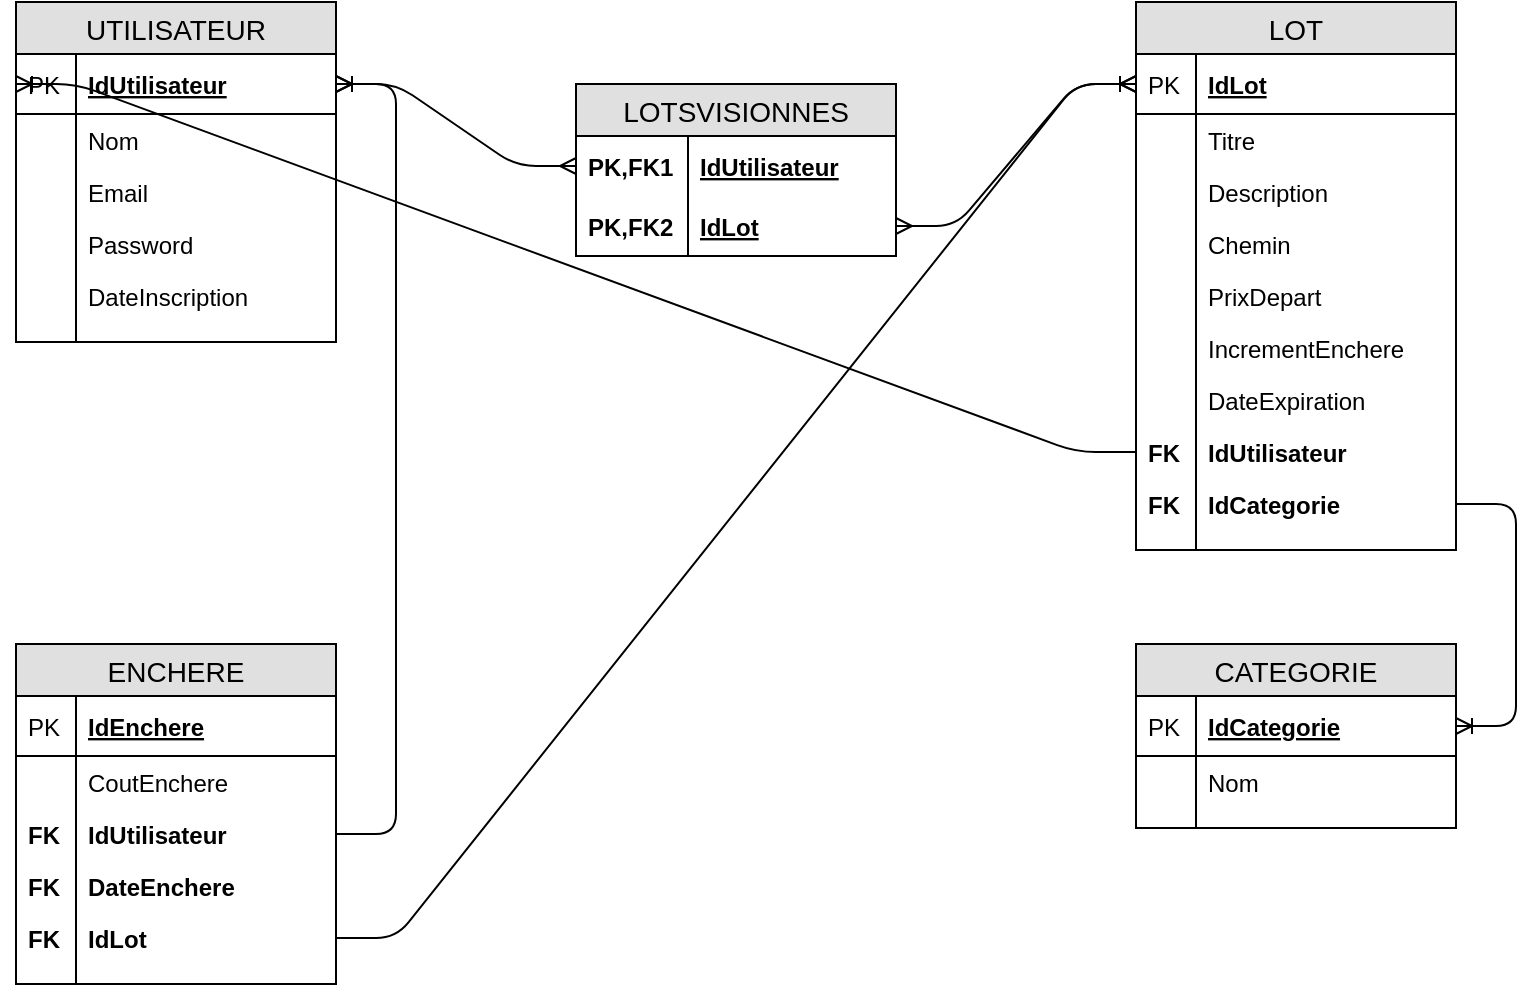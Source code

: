 <mxfile version="10.5.9" type="device"><diagram id="Fphiveci_HbxwPmSs4hA" name="Page-1"><mxGraphModel dx="1253" dy="718" grid="1" gridSize="10" guides="1" tooltips="1" connect="1" arrows="1" fold="1" page="1" pageScale="1" pageWidth="1100" pageHeight="850" math="0" shadow="0"><root><mxCell id="0"/><mxCell id="1" parent="0"/><mxCell id="ftSzxbyCXM3laJ-DhSHj-1" value="UTILISATEUR" style="swimlane;fontStyle=0;childLayout=stackLayout;horizontal=1;startSize=26;fillColor=#e0e0e0;horizontalStack=0;resizeParent=1;resizeParentMax=0;resizeLast=0;collapsible=1;marginBottom=0;swimlaneFillColor=#ffffff;align=center;fontSize=14;" parent="1" vertex="1"><mxGeometry x="40" y="41" width="160" height="170" as="geometry"/></mxCell><mxCell id="ftSzxbyCXM3laJ-DhSHj-2" value="IdUtilisateur" style="shape=partialRectangle;top=0;left=0;right=0;bottom=1;align=left;verticalAlign=middle;fillColor=none;spacingLeft=34;spacingRight=4;overflow=hidden;rotatable=0;points=[[0,0.5],[1,0.5]];portConstraint=eastwest;dropTarget=0;fontStyle=5;fontSize=12;" parent="ftSzxbyCXM3laJ-DhSHj-1" vertex="1"><mxGeometry y="26" width="160" height="30" as="geometry"/></mxCell><mxCell id="ftSzxbyCXM3laJ-DhSHj-3" value="PK" style="shape=partialRectangle;top=0;left=0;bottom=0;fillColor=none;align=left;verticalAlign=middle;spacingLeft=4;spacingRight=4;overflow=hidden;rotatable=0;points=[];portConstraint=eastwest;part=1;fontSize=12;" parent="ftSzxbyCXM3laJ-DhSHj-2" vertex="1" connectable="0"><mxGeometry width="30" height="30" as="geometry"/></mxCell><mxCell id="ftSzxbyCXM3laJ-DhSHj-4" value="Nom" style="shape=partialRectangle;top=0;left=0;right=0;bottom=0;align=left;verticalAlign=top;fillColor=none;spacingLeft=34;spacingRight=4;overflow=hidden;rotatable=0;points=[[0,0.5],[1,0.5]];portConstraint=eastwest;dropTarget=0;fontSize=12;" parent="ftSzxbyCXM3laJ-DhSHj-1" vertex="1"><mxGeometry y="56" width="160" height="26" as="geometry"/></mxCell><mxCell id="ftSzxbyCXM3laJ-DhSHj-5" value="" style="shape=partialRectangle;top=0;left=0;bottom=0;fillColor=none;align=left;verticalAlign=top;spacingLeft=4;spacingRight=4;overflow=hidden;rotatable=0;points=[];portConstraint=eastwest;part=1;fontSize=12;" parent="ftSzxbyCXM3laJ-DhSHj-4" vertex="1" connectable="0"><mxGeometry width="30" height="26" as="geometry"/></mxCell><mxCell id="ftSzxbyCXM3laJ-DhSHj-6" value="Email" style="shape=partialRectangle;top=0;left=0;right=0;bottom=0;align=left;verticalAlign=top;fillColor=none;spacingLeft=34;spacingRight=4;overflow=hidden;rotatable=0;points=[[0,0.5],[1,0.5]];portConstraint=eastwest;dropTarget=0;fontSize=12;" parent="ftSzxbyCXM3laJ-DhSHj-1" vertex="1"><mxGeometry y="82" width="160" height="26" as="geometry"/></mxCell><mxCell id="ftSzxbyCXM3laJ-DhSHj-7" value="" style="shape=partialRectangle;top=0;left=0;bottom=0;fillColor=none;align=left;verticalAlign=top;spacingLeft=4;spacingRight=4;overflow=hidden;rotatable=0;points=[];portConstraint=eastwest;part=1;fontSize=12;" parent="ftSzxbyCXM3laJ-DhSHj-6" vertex="1" connectable="0"><mxGeometry width="30" height="26" as="geometry"/></mxCell><mxCell id="ftSzxbyCXM3laJ-DhSHj-8" value="Password" style="shape=partialRectangle;top=0;left=0;right=0;bottom=0;align=left;verticalAlign=top;fillColor=none;spacingLeft=34;spacingRight=4;overflow=hidden;rotatable=0;points=[[0,0.5],[1,0.5]];portConstraint=eastwest;dropTarget=0;fontSize=12;" parent="ftSzxbyCXM3laJ-DhSHj-1" vertex="1"><mxGeometry y="108" width="160" height="26" as="geometry"/></mxCell><mxCell id="ftSzxbyCXM3laJ-DhSHj-9" value="" style="shape=partialRectangle;top=0;left=0;bottom=0;fillColor=none;align=left;verticalAlign=top;spacingLeft=4;spacingRight=4;overflow=hidden;rotatable=0;points=[];portConstraint=eastwest;part=1;fontSize=12;" parent="ftSzxbyCXM3laJ-DhSHj-8" vertex="1" connectable="0"><mxGeometry width="30" height="26" as="geometry"/></mxCell><mxCell id="ftSzxbyCXM3laJ-DhSHj-12" value="DateInscription" style="shape=partialRectangle;top=0;left=0;right=0;bottom=0;align=left;verticalAlign=top;fillColor=none;spacingLeft=34;spacingRight=4;overflow=hidden;rotatable=0;points=[[0,0.5],[1,0.5]];portConstraint=eastwest;dropTarget=0;fontSize=12;" parent="ftSzxbyCXM3laJ-DhSHj-1" vertex="1"><mxGeometry y="134" width="160" height="26" as="geometry"/></mxCell><mxCell id="ftSzxbyCXM3laJ-DhSHj-13" value="" style="shape=partialRectangle;top=0;left=0;bottom=0;fillColor=none;align=left;verticalAlign=top;spacingLeft=4;spacingRight=4;overflow=hidden;rotatable=0;points=[];portConstraint=eastwest;part=1;fontSize=12;" parent="ftSzxbyCXM3laJ-DhSHj-12" vertex="1" connectable="0"><mxGeometry width="30" height="26" as="geometry"/></mxCell><mxCell id="ftSzxbyCXM3laJ-DhSHj-10" value="" style="shape=partialRectangle;top=0;left=0;right=0;bottom=0;align=left;verticalAlign=top;fillColor=none;spacingLeft=34;spacingRight=4;overflow=hidden;rotatable=0;points=[[0,0.5],[1,0.5]];portConstraint=eastwest;dropTarget=0;fontSize=12;" parent="ftSzxbyCXM3laJ-DhSHj-1" vertex="1"><mxGeometry y="160" width="160" height="10" as="geometry"/></mxCell><mxCell id="ftSzxbyCXM3laJ-DhSHj-11" value="" style="shape=partialRectangle;top=0;left=0;bottom=0;fillColor=none;align=left;verticalAlign=top;spacingLeft=4;spacingRight=4;overflow=hidden;rotatable=0;points=[];portConstraint=eastwest;part=1;fontSize=12;" parent="ftSzxbyCXM3laJ-DhSHj-10" vertex="1" connectable="0"><mxGeometry width="30" height="10" as="geometry"/></mxCell><mxCell id="ftSzxbyCXM3laJ-DhSHj-14" value="LOT" style="swimlane;fontStyle=0;childLayout=stackLayout;horizontal=1;startSize=26;fillColor=#e0e0e0;horizontalStack=0;resizeParent=1;resizeParentMax=0;resizeLast=0;collapsible=1;marginBottom=0;swimlaneFillColor=#ffffff;align=center;fontSize=14;" parent="1" vertex="1"><mxGeometry x="600" y="41" width="160" height="274" as="geometry"/></mxCell><mxCell id="ftSzxbyCXM3laJ-DhSHj-15" value="IdLot" style="shape=partialRectangle;top=0;left=0;right=0;bottom=1;align=left;verticalAlign=middle;fillColor=none;spacingLeft=34;spacingRight=4;overflow=hidden;rotatable=0;points=[[0,0.5],[1,0.5]];portConstraint=eastwest;dropTarget=0;fontStyle=5;fontSize=12;" parent="ftSzxbyCXM3laJ-DhSHj-14" vertex="1"><mxGeometry y="26" width="160" height="30" as="geometry"/></mxCell><mxCell id="ftSzxbyCXM3laJ-DhSHj-16" value="PK" style="shape=partialRectangle;top=0;left=0;bottom=0;fillColor=none;align=left;verticalAlign=middle;spacingLeft=4;spacingRight=4;overflow=hidden;rotatable=0;points=[];portConstraint=eastwest;part=1;fontSize=12;" parent="ftSzxbyCXM3laJ-DhSHj-15" vertex="1" connectable="0"><mxGeometry width="30" height="30" as="geometry"/></mxCell><mxCell id="ftSzxbyCXM3laJ-DhSHj-17" value="Titre" style="shape=partialRectangle;top=0;left=0;right=0;bottom=0;align=left;verticalAlign=top;fillColor=none;spacingLeft=34;spacingRight=4;overflow=hidden;rotatable=0;points=[[0,0.5],[1,0.5]];portConstraint=eastwest;dropTarget=0;fontSize=12;" parent="ftSzxbyCXM3laJ-DhSHj-14" vertex="1"><mxGeometry y="56" width="160" height="26" as="geometry"/></mxCell><mxCell id="ftSzxbyCXM3laJ-DhSHj-18" value="" style="shape=partialRectangle;top=0;left=0;bottom=0;fillColor=none;align=left;verticalAlign=top;spacingLeft=4;spacingRight=4;overflow=hidden;rotatable=0;points=[];portConstraint=eastwest;part=1;fontSize=12;" parent="ftSzxbyCXM3laJ-DhSHj-17" vertex="1" connectable="0"><mxGeometry width="30" height="26" as="geometry"/></mxCell><mxCell id="ftSzxbyCXM3laJ-DhSHj-19" value="Description&#10;" style="shape=partialRectangle;top=0;left=0;right=0;bottom=0;align=left;verticalAlign=top;fillColor=none;spacingLeft=34;spacingRight=4;overflow=hidden;rotatable=0;points=[[0,0.5],[1,0.5]];portConstraint=eastwest;dropTarget=0;fontSize=12;" parent="ftSzxbyCXM3laJ-DhSHj-14" vertex="1"><mxGeometry y="82" width="160" height="26" as="geometry"/></mxCell><mxCell id="ftSzxbyCXM3laJ-DhSHj-20" value="" style="shape=partialRectangle;top=0;left=0;bottom=0;fillColor=none;align=left;verticalAlign=top;spacingLeft=4;spacingRight=4;overflow=hidden;rotatable=0;points=[];portConstraint=eastwest;part=1;fontSize=12;" parent="ftSzxbyCXM3laJ-DhSHj-19" vertex="1" connectable="0"><mxGeometry width="30" height="26" as="geometry"/></mxCell><mxCell id="ftSzxbyCXM3laJ-DhSHj-21" value="Chemin" style="shape=partialRectangle;top=0;left=0;right=0;bottom=0;align=left;verticalAlign=top;fillColor=none;spacingLeft=34;spacingRight=4;overflow=hidden;rotatable=0;points=[[0,0.5],[1,0.5]];portConstraint=eastwest;dropTarget=0;fontSize=12;" parent="ftSzxbyCXM3laJ-DhSHj-14" vertex="1"><mxGeometry y="108" width="160" height="26" as="geometry"/></mxCell><mxCell id="ftSzxbyCXM3laJ-DhSHj-22" value="" style="shape=partialRectangle;top=0;left=0;bottom=0;fillColor=none;align=left;verticalAlign=top;spacingLeft=4;spacingRight=4;overflow=hidden;rotatable=0;points=[];portConstraint=eastwest;part=1;fontSize=12;" parent="ftSzxbyCXM3laJ-DhSHj-21" vertex="1" connectable="0"><mxGeometry width="30" height="26" as="geometry"/></mxCell><mxCell id="ftSzxbyCXM3laJ-DhSHj-25" value="PrixDepart" style="shape=partialRectangle;top=0;left=0;right=0;bottom=0;align=left;verticalAlign=top;fillColor=none;spacingLeft=34;spacingRight=4;overflow=hidden;rotatable=0;points=[[0,0.5],[1,0.5]];portConstraint=eastwest;dropTarget=0;fontSize=12;" parent="ftSzxbyCXM3laJ-DhSHj-14" vertex="1"><mxGeometry y="134" width="160" height="26" as="geometry"/></mxCell><mxCell id="ftSzxbyCXM3laJ-DhSHj-26" value="" style="shape=partialRectangle;top=0;left=0;bottom=0;fillColor=none;align=left;verticalAlign=top;spacingLeft=4;spacingRight=4;overflow=hidden;rotatable=0;points=[];portConstraint=eastwest;part=1;fontSize=12;" parent="ftSzxbyCXM3laJ-DhSHj-25" vertex="1" connectable="0"><mxGeometry width="30" height="26" as="geometry"/></mxCell><mxCell id="ftSzxbyCXM3laJ-DhSHj-27" value="IncrementEnchere" style="shape=partialRectangle;top=0;left=0;right=0;bottom=0;align=left;verticalAlign=top;fillColor=none;spacingLeft=34;spacingRight=4;overflow=hidden;rotatable=0;points=[[0,0.5],[1,0.5]];portConstraint=eastwest;dropTarget=0;fontSize=12;" parent="ftSzxbyCXM3laJ-DhSHj-14" vertex="1"><mxGeometry y="160" width="160" height="26" as="geometry"/></mxCell><mxCell id="ftSzxbyCXM3laJ-DhSHj-28" value="" style="shape=partialRectangle;top=0;left=0;bottom=0;fillColor=none;align=left;verticalAlign=top;spacingLeft=4;spacingRight=4;overflow=hidden;rotatable=0;points=[];portConstraint=eastwest;part=1;fontSize=12;" parent="ftSzxbyCXM3laJ-DhSHj-27" vertex="1" connectable="0"><mxGeometry width="30" height="26" as="geometry"/></mxCell><mxCell id="ftSzxbyCXM3laJ-DhSHj-30" value="DateExpiration" style="shape=partialRectangle;top=0;left=0;right=0;bottom=0;align=left;verticalAlign=top;fillColor=none;spacingLeft=34;spacingRight=4;overflow=hidden;rotatable=0;points=[[0,0.5],[1,0.5]];portConstraint=eastwest;dropTarget=0;fontSize=12;" parent="ftSzxbyCXM3laJ-DhSHj-14" vertex="1"><mxGeometry y="186" width="160" height="26" as="geometry"/></mxCell><mxCell id="ftSzxbyCXM3laJ-DhSHj-31" value="" style="shape=partialRectangle;top=0;left=0;bottom=0;fillColor=none;align=left;verticalAlign=top;spacingLeft=4;spacingRight=4;overflow=hidden;rotatable=0;points=[];portConstraint=eastwest;part=1;fontSize=12;" parent="ftSzxbyCXM3laJ-DhSHj-30" vertex="1" connectable="0"><mxGeometry width="30" height="26" as="geometry"/></mxCell><mxCell id="ftSzxbyCXM3laJ-DhSHj-59" value="IdUtilisateur" style="shape=partialRectangle;top=0;left=0;right=0;bottom=0;align=left;verticalAlign=top;fillColor=none;spacingLeft=34;spacingRight=4;overflow=hidden;rotatable=0;points=[[0,0.5],[1,0.5]];portConstraint=eastwest;dropTarget=0;fontSize=12;fontStyle=1" parent="ftSzxbyCXM3laJ-DhSHj-14" vertex="1"><mxGeometry y="212" width="160" height="26" as="geometry"/></mxCell><mxCell id="ftSzxbyCXM3laJ-DhSHj-60" value="FK" style="shape=partialRectangle;top=0;left=0;bottom=0;fillColor=none;align=left;verticalAlign=top;spacingLeft=4;spacingRight=4;overflow=hidden;rotatable=0;points=[];portConstraint=eastwest;part=1;fontSize=12;fontStyle=1" parent="ftSzxbyCXM3laJ-DhSHj-59" vertex="1" connectable="0"><mxGeometry width="30" height="26" as="geometry"/></mxCell><mxCell id="ftSzxbyCXM3laJ-DhSHj-72" value="IdCategorie" style="shape=partialRectangle;top=0;left=0;right=0;bottom=0;align=left;verticalAlign=top;fillColor=none;spacingLeft=34;spacingRight=4;overflow=hidden;rotatable=0;points=[[0,0.5],[1,0.5]];portConstraint=eastwest;dropTarget=0;fontSize=12;fontStyle=1" parent="ftSzxbyCXM3laJ-DhSHj-14" vertex="1"><mxGeometry y="238" width="160" height="26" as="geometry"/></mxCell><mxCell id="ftSzxbyCXM3laJ-DhSHj-73" value="FK" style="shape=partialRectangle;top=0;left=0;bottom=0;fillColor=none;align=left;verticalAlign=top;spacingLeft=4;spacingRight=4;overflow=hidden;rotatable=0;points=[];portConstraint=eastwest;part=1;fontSize=12;fontStyle=1" parent="ftSzxbyCXM3laJ-DhSHj-72" vertex="1" connectable="0"><mxGeometry width="30" height="26" as="geometry"/></mxCell><mxCell id="ftSzxbyCXM3laJ-DhSHj-23" value="" style="shape=partialRectangle;top=0;left=0;right=0;bottom=0;align=left;verticalAlign=top;fillColor=none;spacingLeft=34;spacingRight=4;overflow=hidden;rotatable=0;points=[[0,0.5],[1,0.5]];portConstraint=eastwest;dropTarget=0;fontSize=12;" parent="ftSzxbyCXM3laJ-DhSHj-14" vertex="1"><mxGeometry y="264" width="160" height="10" as="geometry"/></mxCell><mxCell id="ftSzxbyCXM3laJ-DhSHj-24" value="" style="shape=partialRectangle;top=0;left=0;bottom=0;fillColor=none;align=left;verticalAlign=top;spacingLeft=4;spacingRight=4;overflow=hidden;rotatable=0;points=[];portConstraint=eastwest;part=1;fontSize=12;" parent="ftSzxbyCXM3laJ-DhSHj-23" vertex="1" connectable="0"><mxGeometry width="30" height="10" as="geometry"/></mxCell><mxCell id="ftSzxbyCXM3laJ-DhSHj-32" value="ENCHERE" style="swimlane;fontStyle=0;childLayout=stackLayout;horizontal=1;startSize=26;fillColor=#e0e0e0;horizontalStack=0;resizeParent=1;resizeParentMax=0;resizeLast=0;collapsible=1;marginBottom=0;swimlaneFillColor=#ffffff;align=center;fontSize=14;" parent="1" vertex="1"><mxGeometry x="40" y="362" width="160" height="170" as="geometry"/></mxCell><mxCell id="ftSzxbyCXM3laJ-DhSHj-33" value="IdEnchere" style="shape=partialRectangle;top=0;left=0;right=0;bottom=1;align=left;verticalAlign=middle;fillColor=none;spacingLeft=34;spacingRight=4;overflow=hidden;rotatable=0;points=[[0,0.5],[1,0.5]];portConstraint=eastwest;dropTarget=0;fontStyle=5;fontSize=12;" parent="ftSzxbyCXM3laJ-DhSHj-32" vertex="1"><mxGeometry y="26" width="160" height="30" as="geometry"/></mxCell><mxCell id="ftSzxbyCXM3laJ-DhSHj-34" value="PK" style="shape=partialRectangle;top=0;left=0;bottom=0;fillColor=none;align=left;verticalAlign=middle;spacingLeft=4;spacingRight=4;overflow=hidden;rotatable=0;points=[];portConstraint=eastwest;part=1;fontSize=12;" parent="ftSzxbyCXM3laJ-DhSHj-33" vertex="1" connectable="0"><mxGeometry width="30" height="30" as="geometry"/></mxCell><mxCell id="ftSzxbyCXM3laJ-DhSHj-35" value="CoutEnchere" style="shape=partialRectangle;top=0;left=0;right=0;bottom=0;align=left;verticalAlign=top;fillColor=none;spacingLeft=34;spacingRight=4;overflow=hidden;rotatable=0;points=[[0,0.5],[1,0.5]];portConstraint=eastwest;dropTarget=0;fontSize=12;" parent="ftSzxbyCXM3laJ-DhSHj-32" vertex="1"><mxGeometry y="56" width="160" height="26" as="geometry"/></mxCell><mxCell id="ftSzxbyCXM3laJ-DhSHj-36" value="" style="shape=partialRectangle;top=0;left=0;bottom=0;fillColor=none;align=left;verticalAlign=top;spacingLeft=4;spacingRight=4;overflow=hidden;rotatable=0;points=[];portConstraint=eastwest;part=1;fontSize=12;" parent="ftSzxbyCXM3laJ-DhSHj-35" vertex="1" connectable="0"><mxGeometry width="30" height="26" as="geometry"/></mxCell><mxCell id="ftSzxbyCXM3laJ-DhSHj-57" value="IdUtilisateur" style="shape=partialRectangle;top=0;left=0;right=0;bottom=0;align=left;verticalAlign=top;fillColor=none;spacingLeft=34;spacingRight=4;overflow=hidden;rotatable=0;points=[[0,0.5],[1,0.5]];portConstraint=eastwest;dropTarget=0;fontSize=12;fontStyle=1" parent="ftSzxbyCXM3laJ-DhSHj-32" vertex="1"><mxGeometry y="82" width="160" height="26" as="geometry"/></mxCell><mxCell id="ftSzxbyCXM3laJ-DhSHj-58" value="FK" style="shape=partialRectangle;top=0;left=0;bottom=0;fillColor=none;align=left;verticalAlign=top;spacingLeft=4;spacingRight=4;overflow=hidden;rotatable=0;points=[];portConstraint=eastwest;part=1;fontSize=12;fontStyle=1" parent="ftSzxbyCXM3laJ-DhSHj-57" vertex="1" connectable="0"><mxGeometry width="30" height="26" as="geometry"/></mxCell><mxCell id="ftSzxbyCXM3laJ-DhSHj-54" value="DateEnchere" style="shape=partialRectangle;top=0;left=0;right=0;bottom=0;align=left;verticalAlign=top;fillColor=none;spacingLeft=34;spacingRight=4;overflow=hidden;rotatable=0;points=[[0,0.5],[1,0.5]];portConstraint=eastwest;dropTarget=0;fontSize=12;fontStyle=1" parent="ftSzxbyCXM3laJ-DhSHj-32" vertex="1"><mxGeometry y="108" width="160" height="26" as="geometry"/></mxCell><mxCell id="ftSzxbyCXM3laJ-DhSHj-55" value="FK" style="shape=partialRectangle;top=0;left=0;bottom=0;fillColor=none;align=left;verticalAlign=top;spacingLeft=4;spacingRight=4;overflow=hidden;rotatable=0;points=[];portConstraint=eastwest;part=1;fontSize=12;fontStyle=1" parent="ftSzxbyCXM3laJ-DhSHj-54" vertex="1" connectable="0"><mxGeometry width="30" height="26" as="geometry"/></mxCell><mxCell id="pTYcWYFoOYjDjkjmQnoc-1" value="IdLot" style="shape=partialRectangle;top=0;left=0;right=0;bottom=0;align=left;verticalAlign=top;fillColor=none;spacingLeft=34;spacingRight=4;overflow=hidden;rotatable=0;points=[[0,0.5],[1,0.5]];portConstraint=eastwest;dropTarget=0;fontSize=12;fontStyle=1" parent="ftSzxbyCXM3laJ-DhSHj-32" vertex="1"><mxGeometry y="134" width="160" height="26" as="geometry"/></mxCell><mxCell id="pTYcWYFoOYjDjkjmQnoc-2" value="FK" style="shape=partialRectangle;top=0;left=0;bottom=0;fillColor=none;align=left;verticalAlign=top;spacingLeft=4;spacingRight=4;overflow=hidden;rotatable=0;points=[];portConstraint=eastwest;part=1;fontSize=12;fontStyle=1" parent="pTYcWYFoOYjDjkjmQnoc-1" vertex="1" connectable="0"><mxGeometry width="30" height="26" as="geometry"/></mxCell><mxCell id="ftSzxbyCXM3laJ-DhSHj-41" value="" style="shape=partialRectangle;top=0;left=0;right=0;bottom=0;align=left;verticalAlign=top;fillColor=none;spacingLeft=34;spacingRight=4;overflow=hidden;rotatable=0;points=[[0,0.5],[1,0.5]];portConstraint=eastwest;dropTarget=0;fontSize=12;" parent="ftSzxbyCXM3laJ-DhSHj-32" vertex="1"><mxGeometry y="160" width="160" height="10" as="geometry"/></mxCell><mxCell id="ftSzxbyCXM3laJ-DhSHj-42" value="" style="shape=partialRectangle;top=0;left=0;bottom=0;fillColor=none;align=left;verticalAlign=top;spacingLeft=4;spacingRight=4;overflow=hidden;rotatable=0;points=[];portConstraint=eastwest;part=1;fontSize=12;" parent="ftSzxbyCXM3laJ-DhSHj-41" vertex="1" connectable="0"><mxGeometry width="30" height="10" as="geometry"/></mxCell><mxCell id="ftSzxbyCXM3laJ-DhSHj-43" value="CATEGORIE" style="swimlane;fontStyle=0;childLayout=stackLayout;horizontal=1;startSize=26;fillColor=#e0e0e0;horizontalStack=0;resizeParent=1;resizeParentMax=0;resizeLast=0;collapsible=1;marginBottom=0;swimlaneFillColor=#ffffff;align=center;fontSize=14;" parent="1" vertex="1"><mxGeometry x="600" y="362" width="160" height="92" as="geometry"/></mxCell><mxCell id="ftSzxbyCXM3laJ-DhSHj-44" value="IdCategorie" style="shape=partialRectangle;top=0;left=0;right=0;bottom=1;align=left;verticalAlign=middle;fillColor=none;spacingLeft=34;spacingRight=4;overflow=hidden;rotatable=0;points=[[0,0.5],[1,0.5]];portConstraint=eastwest;dropTarget=0;fontStyle=5;fontSize=12;" parent="ftSzxbyCXM3laJ-DhSHj-43" vertex="1"><mxGeometry y="26" width="160" height="30" as="geometry"/></mxCell><mxCell id="ftSzxbyCXM3laJ-DhSHj-45" value="PK" style="shape=partialRectangle;top=0;left=0;bottom=0;fillColor=none;align=left;verticalAlign=middle;spacingLeft=4;spacingRight=4;overflow=hidden;rotatable=0;points=[];portConstraint=eastwest;part=1;fontSize=12;" parent="ftSzxbyCXM3laJ-DhSHj-44" vertex="1" connectable="0"><mxGeometry width="30" height="30" as="geometry"/></mxCell><mxCell id="ftSzxbyCXM3laJ-DhSHj-46" value="Nom" style="shape=partialRectangle;top=0;left=0;right=0;bottom=0;align=left;verticalAlign=top;fillColor=none;spacingLeft=34;spacingRight=4;overflow=hidden;rotatable=0;points=[[0,0.5],[1,0.5]];portConstraint=eastwest;dropTarget=0;fontSize=12;" parent="ftSzxbyCXM3laJ-DhSHj-43" vertex="1"><mxGeometry y="56" width="160" height="26" as="geometry"/></mxCell><mxCell id="ftSzxbyCXM3laJ-DhSHj-47" value="" style="shape=partialRectangle;top=0;left=0;bottom=0;fillColor=none;align=left;verticalAlign=top;spacingLeft=4;spacingRight=4;overflow=hidden;rotatable=0;points=[];portConstraint=eastwest;part=1;fontSize=12;" parent="ftSzxbyCXM3laJ-DhSHj-46" vertex="1" connectable="0"><mxGeometry width="30" height="26" as="geometry"/></mxCell><mxCell id="ftSzxbyCXM3laJ-DhSHj-52" value="" style="shape=partialRectangle;top=0;left=0;right=0;bottom=0;align=left;verticalAlign=top;fillColor=none;spacingLeft=34;spacingRight=4;overflow=hidden;rotatable=0;points=[[0,0.5],[1,0.5]];portConstraint=eastwest;dropTarget=0;fontSize=12;" parent="ftSzxbyCXM3laJ-DhSHj-43" vertex="1"><mxGeometry y="82" width="160" height="10" as="geometry"/></mxCell><mxCell id="ftSzxbyCXM3laJ-DhSHj-53" value="" style="shape=partialRectangle;top=0;left=0;bottom=0;fillColor=none;align=left;verticalAlign=top;spacingLeft=4;spacingRight=4;overflow=hidden;rotatable=0;points=[];portConstraint=eastwest;part=1;fontSize=12;" parent="ftSzxbyCXM3laJ-DhSHj-52" vertex="1" connectable="0"><mxGeometry width="30" height="10" as="geometry"/></mxCell><mxCell id="ftSzxbyCXM3laJ-DhSHj-56" value="" style="edgeStyle=entityRelationEdgeStyle;fontSize=12;html=1;endArrow=ERoneToMany;" parent="1" source="ftSzxbyCXM3laJ-DhSHj-57" target="ftSzxbyCXM3laJ-DhSHj-2" edge="1"><mxGeometry width="100" height="100" relative="1" as="geometry"><mxPoint x="340" y="400" as="sourcePoint"/><mxPoint x="140" y="500" as="targetPoint"/></mxGeometry></mxCell><mxCell id="ftSzxbyCXM3laJ-DhSHj-61" value="" style="edgeStyle=entityRelationEdgeStyle;fontSize=12;html=1;endArrow=ERoneToMany;entryX=0;entryY=0.5;entryDx=0;entryDy=0;" parent="1" source="ftSzxbyCXM3laJ-DhSHj-59" target="ftSzxbyCXM3laJ-DhSHj-2" edge="1"><mxGeometry width="100" height="100" relative="1" as="geometry"><mxPoint x="40" y="630" as="sourcePoint"/><mxPoint x="140" y="530" as="targetPoint"/></mxGeometry></mxCell><mxCell id="ftSzxbyCXM3laJ-DhSHj-63" value="LOTSVISIONNES" style="swimlane;fontStyle=0;childLayout=stackLayout;horizontal=1;startSize=26;fillColor=#e0e0e0;horizontalStack=0;resizeParent=1;resizeParentMax=0;resizeLast=0;collapsible=1;marginBottom=0;swimlaneFillColor=#ffffff;align=center;fontSize=14;" parent="1" vertex="1"><mxGeometry x="320" y="82" width="160" height="86" as="geometry"/></mxCell><mxCell id="ftSzxbyCXM3laJ-DhSHj-64" value="IdUtilisateur" style="shape=partialRectangle;top=0;left=0;right=0;bottom=0;align=left;verticalAlign=middle;fillColor=none;spacingLeft=60;spacingRight=4;overflow=hidden;rotatable=0;points=[[0,0.5],[1,0.5]];portConstraint=eastwest;dropTarget=0;fontStyle=5;fontSize=12;" parent="ftSzxbyCXM3laJ-DhSHj-63" vertex="1"><mxGeometry y="26" width="160" height="30" as="geometry"/></mxCell><mxCell id="ftSzxbyCXM3laJ-DhSHj-65" value="PK,FK1" style="shape=partialRectangle;fontStyle=1;top=0;left=0;bottom=0;fillColor=none;align=left;verticalAlign=middle;spacingLeft=4;spacingRight=4;overflow=hidden;rotatable=0;points=[];portConstraint=eastwest;part=1;fontSize=12;" parent="ftSzxbyCXM3laJ-DhSHj-64" vertex="1" connectable="0"><mxGeometry width="56" height="30" as="geometry"/></mxCell><mxCell id="ftSzxbyCXM3laJ-DhSHj-66" value="IdLot" style="shape=partialRectangle;top=0;left=0;right=0;bottom=1;align=left;verticalAlign=middle;fillColor=none;spacingLeft=60;spacingRight=4;overflow=hidden;rotatable=0;points=[[0,0.5],[1,0.5]];portConstraint=eastwest;dropTarget=0;fontStyle=5;fontSize=12;" parent="ftSzxbyCXM3laJ-DhSHj-63" vertex="1"><mxGeometry y="56" width="160" height="30" as="geometry"/></mxCell><mxCell id="ftSzxbyCXM3laJ-DhSHj-67" value="PK,FK2" style="shape=partialRectangle;fontStyle=1;top=0;left=0;bottom=0;fillColor=none;align=left;verticalAlign=middle;spacingLeft=4;spacingRight=4;overflow=hidden;rotatable=0;points=[];portConstraint=eastwest;part=1;fontSize=12;" parent="ftSzxbyCXM3laJ-DhSHj-66" vertex="1" connectable="0"><mxGeometry width="56" height="30" as="geometry"/></mxCell><mxCell id="ftSzxbyCXM3laJ-DhSHj-70" value="" style="edgeStyle=entityRelationEdgeStyle;fontSize=12;html=1;endArrow=ERmany;startArrow=ERmany;" parent="1" source="ftSzxbyCXM3laJ-DhSHj-2" target="ftSzxbyCXM3laJ-DhSHj-64" edge="1"><mxGeometry width="100" height="100" relative="1" as="geometry"><mxPoint x="10" y="630" as="sourcePoint"/><mxPoint x="110" y="530" as="targetPoint"/></mxGeometry></mxCell><mxCell id="ftSzxbyCXM3laJ-DhSHj-71" value="" style="edgeStyle=entityRelationEdgeStyle;fontSize=12;html=1;endArrow=ERmany;startArrow=ERmany;" parent="1" source="ftSzxbyCXM3laJ-DhSHj-15" target="ftSzxbyCXM3laJ-DhSHj-66" edge="1"><mxGeometry width="100" height="100" relative="1" as="geometry"><mxPoint x="10" y="630" as="sourcePoint"/><mxPoint x="110" y="530" as="targetPoint"/></mxGeometry></mxCell><mxCell id="ftSzxbyCXM3laJ-DhSHj-74" value="" style="edgeStyle=entityRelationEdgeStyle;fontSize=12;html=1;endArrow=ERoneToMany;" parent="1" source="ftSzxbyCXM3laJ-DhSHj-72" target="ftSzxbyCXM3laJ-DhSHj-44" edge="1"><mxGeometry width="100" height="100" relative="1" as="geometry"><mxPoint x="10" y="630" as="sourcePoint"/><mxPoint x="110" y="530" as="targetPoint"/></mxGeometry></mxCell><mxCell id="pTYcWYFoOYjDjkjmQnoc-3" value="" style="edgeStyle=entityRelationEdgeStyle;fontSize=12;html=1;endArrow=ERoneToMany;" parent="1" source="pTYcWYFoOYjDjkjmQnoc-1" target="ftSzxbyCXM3laJ-DhSHj-15" edge="1"><mxGeometry width="100" height="100" relative="1" as="geometry"><mxPoint x="10" y="650" as="sourcePoint"/><mxPoint x="110" y="550" as="targetPoint"/></mxGeometry></mxCell></root></mxGraphModel></diagram></mxfile>